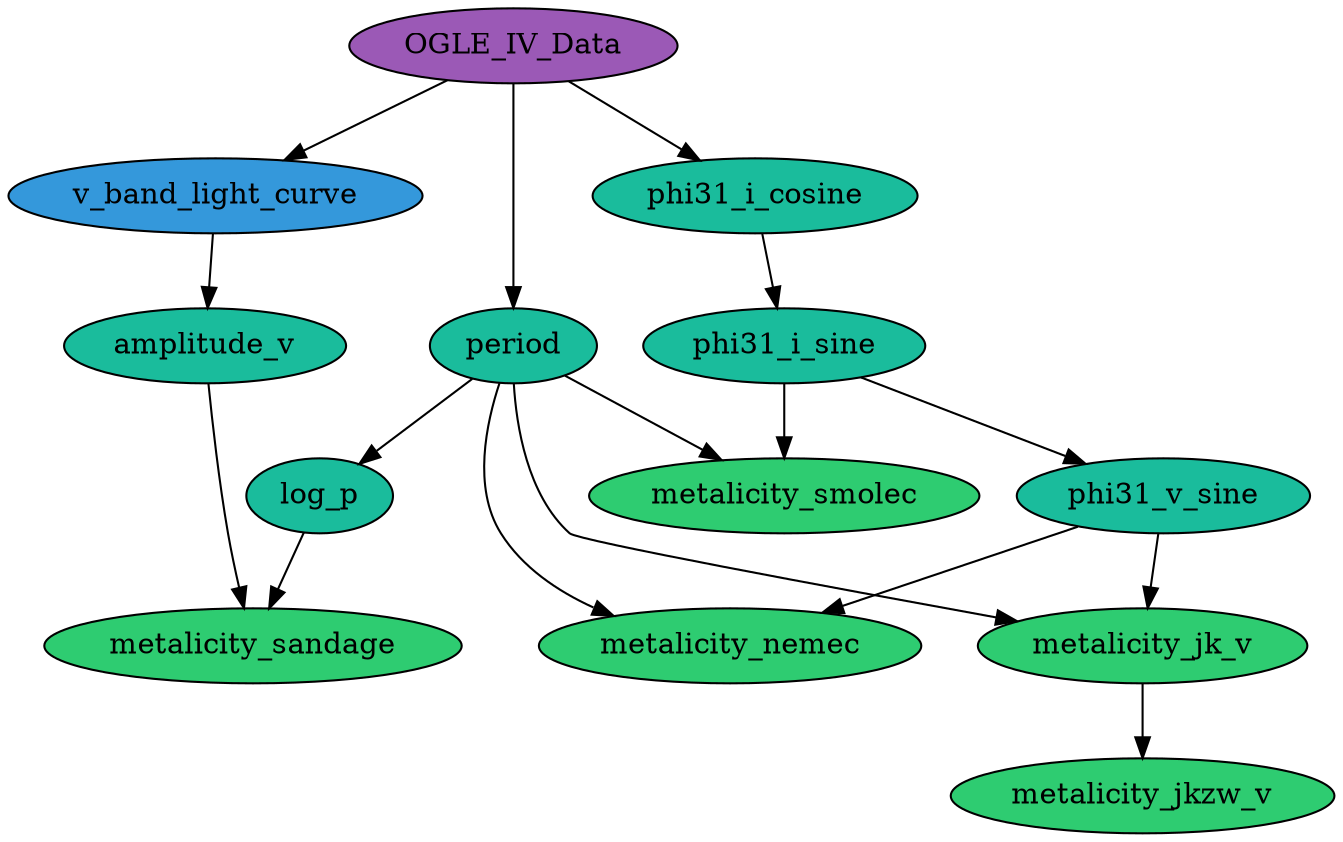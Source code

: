 digraph a {
    "OGLE_IV_Data" [style=filled, fillcolor="#9b59b6"];

    "period" [style=filled, fillcolor="#1abc9c"];
    //"amplitude_i" [style=filled, fillcolor="#1abc9c"];
    "phi31_i_cosine" [style=filled, fillcolor="#1abc9c"];

    "OGLE_IV_Data" -> "period";
    //"OGLE_IV_Data" -> "amplitude_i";
    "OGLE_IV_Data" -> "phi31_i_cosine";

    //"i_band_light_curve" [style=filled, fillcolor="#3498db"];
    "v_band_light_curve" [style=filled, fillcolor="#3498db"];

    //"OGLE_IV_Data" -> "i_band_light_curve";
    "OGLE_IV_Data" -> "v_band_light_curve";

    "log_p" [style=filled, fillcolor="#1abc9c"];
    "amplitude_v" [style=filled, fillcolor="#1abc9c"];
    "phi31_i_sine" [style=filled, fillcolor="#1abc9c"];

    "period" -> "log_p";
    "v_band_light_curve" -> "amplitude_v";
    "phi31_i_cosine" -> "phi31_i_sine";

    "phi31_v_sine" [style=filled, fillcolor="#1abc9c"];

    "metalicity_jk_v" [style=filled, fillcolor="#2ecc71"];

    "period" -> "metalicity_jk_v";
    "phi31_v_sine" -> "metalicity_jk_v";

    "metalicity_jkzw_v" [style=filled, fillcolor="#2ecc71"];

    "metalicity_jk_v" -> "metalicity_jkzw_v";

    "metalicity_sandage" [style=filled, fillcolor="#2ecc71"];

    "amplitude_v" -> "metalicity_sandage";
    "log_p" -> "metalicity_sandage";

    "metalicity_smolec" [style=filled, fillcolor="#2ecc71"];

    "period" -> "metalicity_smolec";
    "phi31_i_sine" -> "metalicity_smolec";

    "metalicity_nemec" [style=filled, fillcolor="#2ecc71"];

    "period" -> "metalicity_nemec";
    "phi31_v_sine" -> "metalicity_nemec";

    // Deb and Singh (2010)
    //"phi31_i" -> "phi31_v_sine";

    // Skowron et al. (2016)
    "phi31_i_sine" -> "phi31_v_sine";
}
